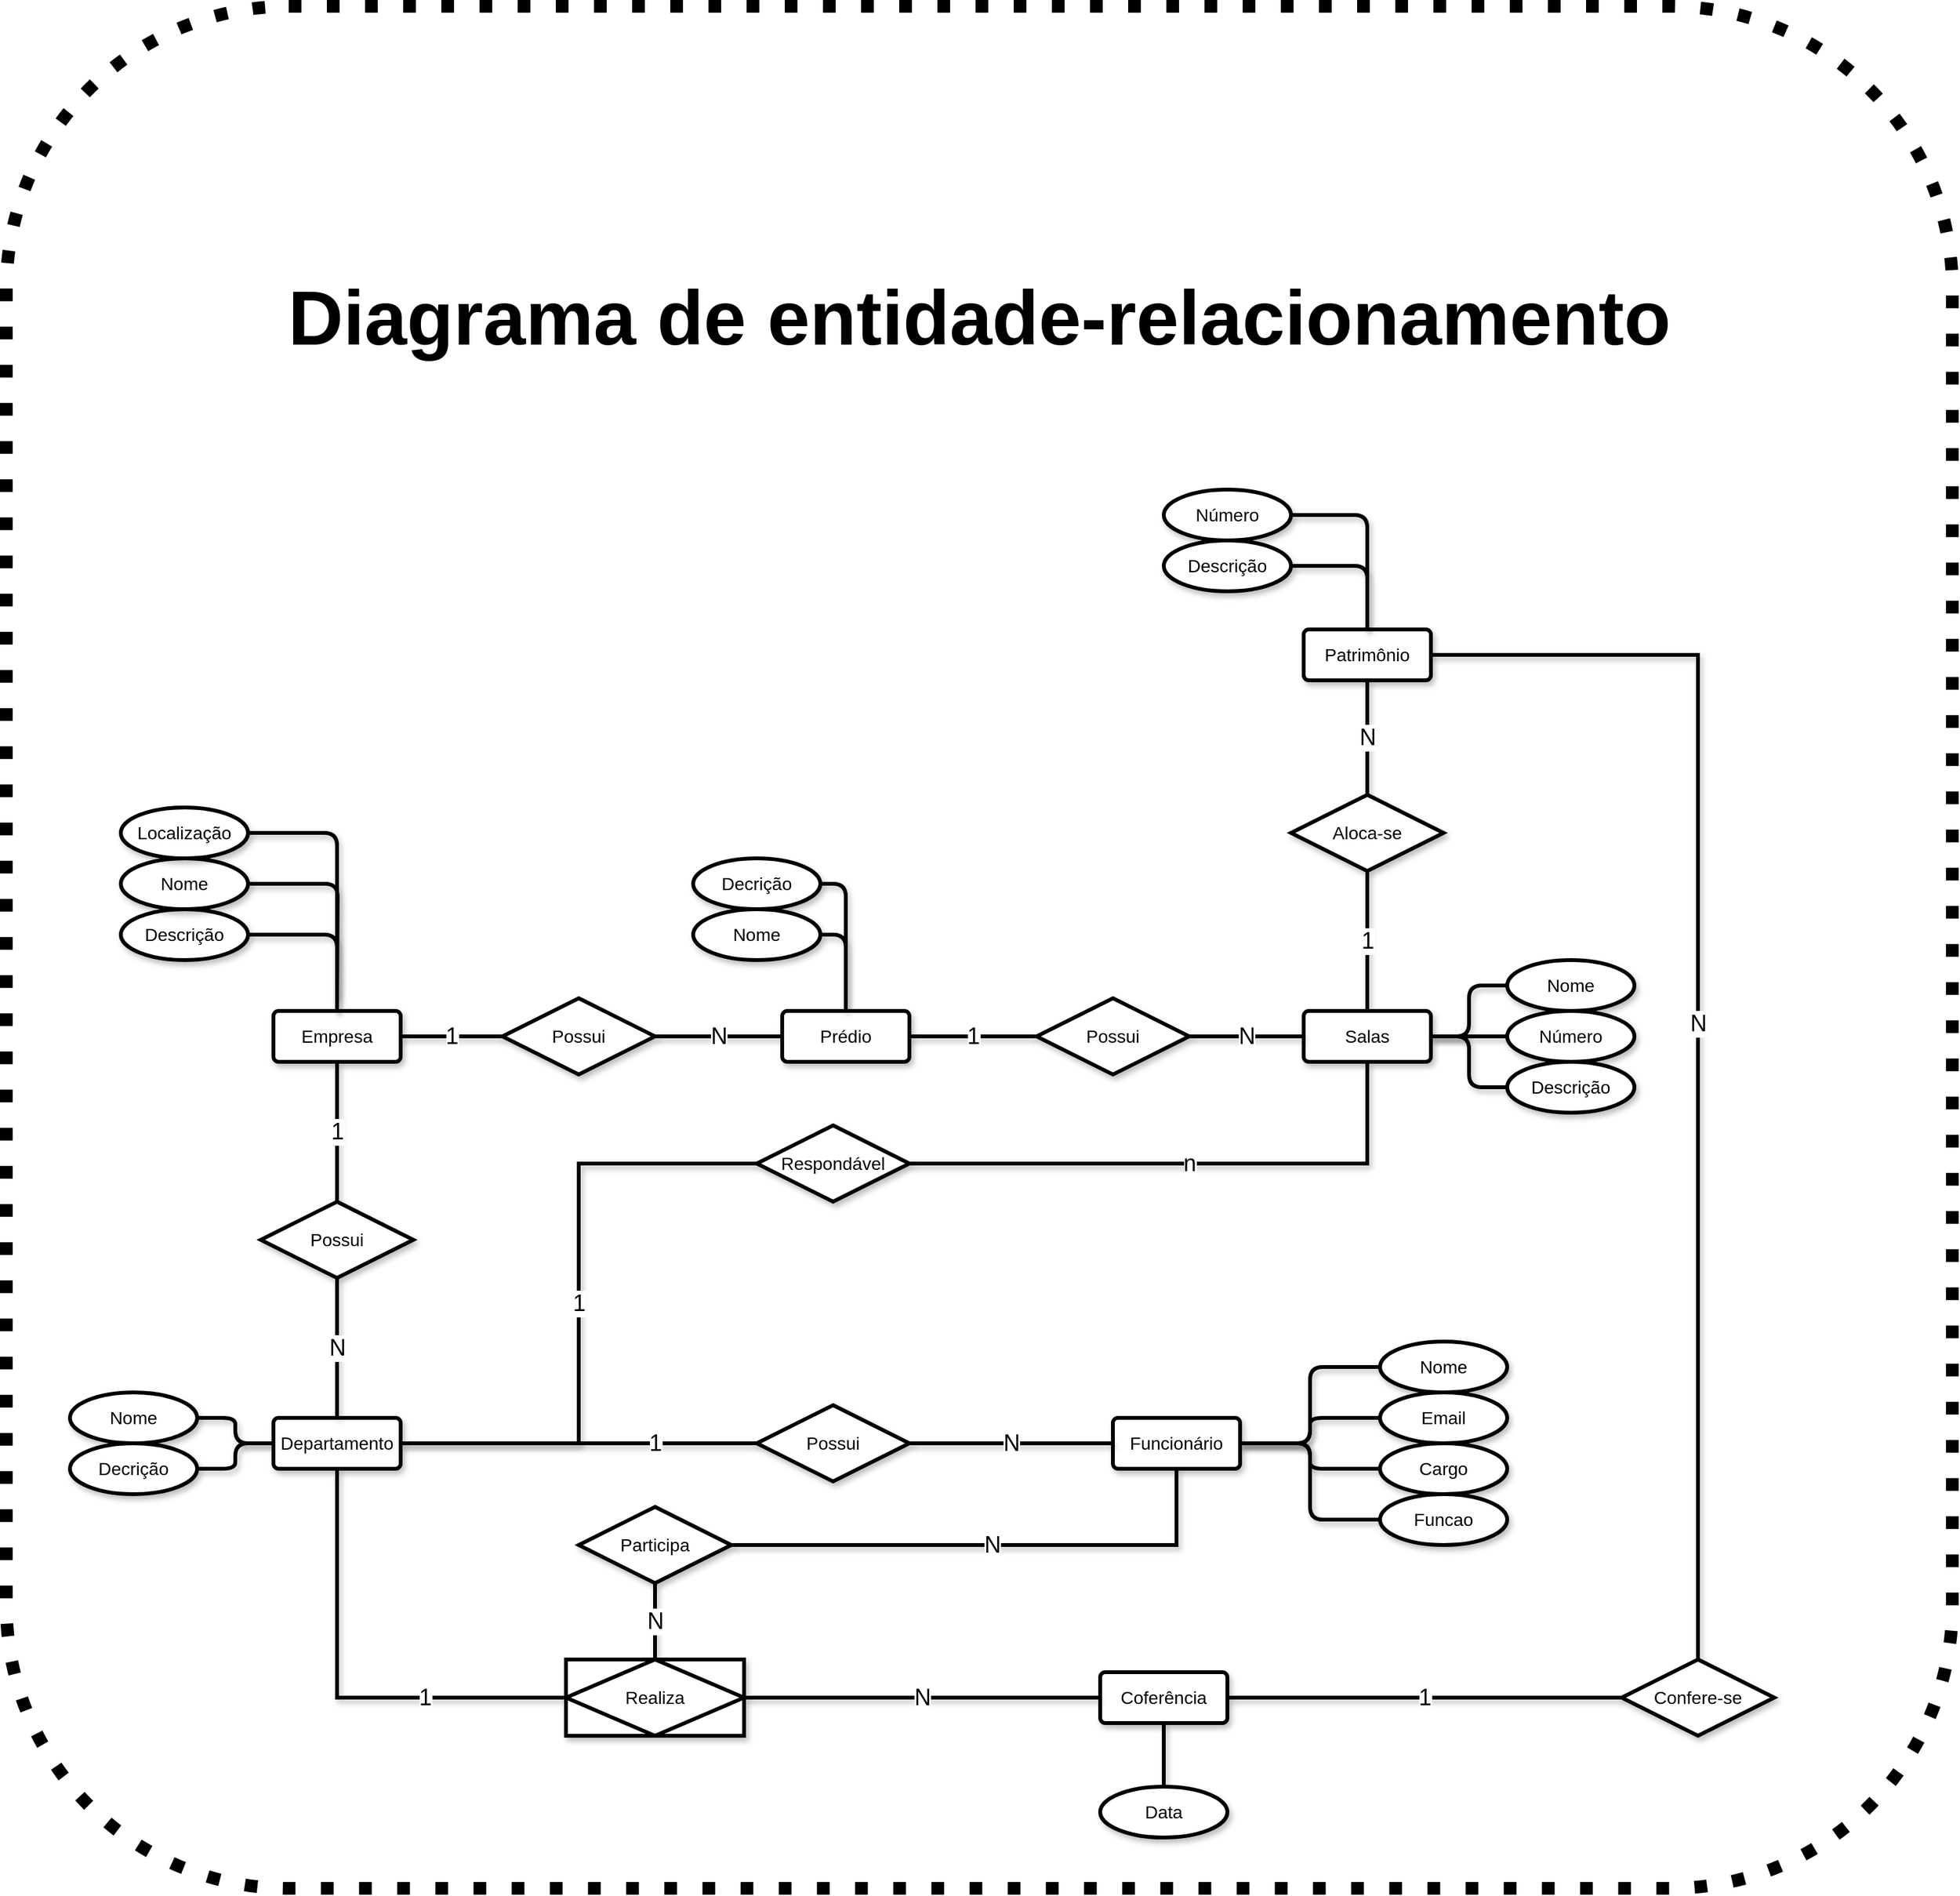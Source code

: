 <mxfile version="24.7.7">
  <diagram name="Page-1" id="T--bDFZihbW74El8pYaS">
    <mxGraphModel dx="5348" dy="2702" grid="1" gridSize="10" guides="1" tooltips="1" connect="1" arrows="1" fold="1" page="0" pageScale="1" pageWidth="850" pageHeight="1100" math="0" shadow="0">
      <root>
        <mxCell id="0" />
        <mxCell id="1" parent="0" />
        <mxCell id="7mthSx3CE8CJNTc02Vdj-50" value="Decrição" style="ellipse;whiteSpace=wrap;html=1;align=center;shadow=1;strokeWidth=3;fontSize=14;" parent="1" vertex="1">
          <mxGeometry x="-410" y="-160" width="100" height="40" as="geometry" />
        </mxCell>
        <mxCell id="7mthSx3CE8CJNTc02Vdj-47" style="edgeStyle=orthogonalEdgeStyle;rounded=1;orthogonalLoop=1;jettySize=auto;html=1;entryX=1;entryY=0.5;entryDx=0;entryDy=0;endArrow=none;endFill=0;curved=0;shadow=1;strokeWidth=3;fontSize=14;" parent="1" source="7mthSx3CE8CJNTc02Vdj-48" target="7mthSx3CE8CJNTc02Vdj-50" edge="1">
          <mxGeometry relative="1" as="geometry" />
        </mxCell>
        <mxCell id="7mthSx3CE8CJNTc02Vdj-65" value="N" style="edgeStyle=orthogonalEdgeStyle;rounded=0;orthogonalLoop=1;jettySize=auto;html=1;entryX=1;entryY=0.5;entryDx=0;entryDy=0;endArrow=none;endFill=0;strokeWidth=3;fontSize=18;shadow=1;" parent="1" source="7mthSx3CE8CJNTc02Vdj-48" target="7mthSx3CE8CJNTc02Vdj-63" edge="1">
          <mxGeometry relative="1" as="geometry" />
        </mxCell>
        <mxCell id="7mthSx3CE8CJNTc02Vdj-48" value="Prédio" style="rounded=1;arcSize=10;whiteSpace=wrap;html=1;align=center;shadow=1;strokeWidth=3;fontSize=14;" parent="1" vertex="1">
          <mxGeometry x="-340" y="-40" width="100" height="40" as="geometry" />
        </mxCell>
        <mxCell id="7mthSx3CE8CJNTc02Vdj-46" style="edgeStyle=orthogonalEdgeStyle;rounded=1;orthogonalLoop=1;jettySize=auto;html=1;entryX=1;entryY=0.5;entryDx=0;entryDy=0;endArrow=none;endFill=0;curved=0;shadow=1;strokeWidth=3;fontSize=14;" parent="1" source="7mthSx3CE8CJNTc02Vdj-48" target="7mthSx3CE8CJNTc02Vdj-49" edge="1">
          <mxGeometry relative="1" as="geometry" />
        </mxCell>
        <mxCell id="7mthSx3CE8CJNTc02Vdj-49" value="Nome" style="ellipse;whiteSpace=wrap;html=1;align=center;shadow=1;strokeWidth=3;fontSize=14;" parent="1" vertex="1">
          <mxGeometry x="-410" y="-120" width="100" height="40" as="geometry" />
        </mxCell>
        <mxCell id="7mthSx3CE8CJNTc02Vdj-27" style="edgeStyle=orthogonalEdgeStyle;rounded=1;orthogonalLoop=1;jettySize=auto;html=1;entryX=1;entryY=0.5;entryDx=0;entryDy=0;endArrow=none;endFill=0;curved=0;shadow=1;strokeWidth=3;fontSize=14;" parent="1" source="7mthSx3CE8CJNTc02Vdj-3" target="7mthSx3CE8CJNTc02Vdj-18" edge="1">
          <mxGeometry relative="1" as="geometry" />
        </mxCell>
        <mxCell id="7mthSx3CE8CJNTc02Vdj-28" style="edgeStyle=orthogonalEdgeStyle;rounded=1;orthogonalLoop=1;jettySize=auto;html=1;entryX=1;entryY=0.5;entryDx=0;entryDy=0;endArrow=none;endFill=0;curved=0;shadow=1;strokeWidth=3;fontSize=14;" parent="1" source="7mthSx3CE8CJNTc02Vdj-3" target="7mthSx3CE8CJNTc02Vdj-19" edge="1">
          <mxGeometry relative="1" as="geometry" />
        </mxCell>
        <mxCell id="7mthSx3CE8CJNTc02Vdj-85" value="1" style="edgeStyle=orthogonalEdgeStyle;rounded=0;orthogonalLoop=1;jettySize=auto;html=1;entryX=0;entryY=0.5;entryDx=0;entryDy=0;strokeWidth=3;endArrow=none;endFill=0;fontSize=18;shadow=1;" parent="1" source="7mthSx3CE8CJNTc02Vdj-3" target="7mthSx3CE8CJNTc02Vdj-84" edge="1">
          <mxGeometry relative="1" as="geometry">
            <Array as="points">
              <mxPoint x="-500" y="300" />
              <mxPoint x="-500" y="80" />
            </Array>
          </mxGeometry>
        </mxCell>
        <mxCell id="7mthSx3CE8CJNTc02Vdj-95" value="1" style="edgeStyle=orthogonalEdgeStyle;rounded=0;orthogonalLoop=1;jettySize=auto;html=1;entryX=0;entryY=0.5;entryDx=0;entryDy=0;strokeWidth=3;endArrow=none;endFill=0;exitX=0.5;exitY=1;exitDx=0;exitDy=0;fontSize=18;shadow=1;" parent="1" source="7mthSx3CE8CJNTc02Vdj-3" target="7mthSx3CE8CJNTc02Vdj-104" edge="1">
          <mxGeometry x="0.389" relative="1" as="geometry">
            <mxPoint x="-1" as="offset" />
          </mxGeometry>
        </mxCell>
        <mxCell id="7mthSx3CE8CJNTc02Vdj-3" value="Departamento" style="rounded=1;arcSize=10;whiteSpace=wrap;html=1;align=center;shadow=1;strokeWidth=3;container=0;fontSize=14;" parent="1" vertex="1">
          <mxGeometry x="-740" y="280" width="100" height="40" as="geometry" />
        </mxCell>
        <mxCell id="7mthSx3CE8CJNTc02Vdj-18" value="Nome" style="ellipse;whiteSpace=wrap;html=1;align=center;shadow=1;strokeWidth=3;container=0;fontSize=14;" parent="1" vertex="1">
          <mxGeometry x="-900" y="260" width="100" height="40" as="geometry" />
        </mxCell>
        <mxCell id="7mthSx3CE8CJNTc02Vdj-19" value="Decrição" style="ellipse;whiteSpace=wrap;html=1;align=center;shadow=1;strokeWidth=3;container=0;fontSize=14;" parent="1" vertex="1">
          <mxGeometry x="-900" y="300" width="100" height="40" as="geometry" />
        </mxCell>
        <mxCell id="7mthSx3CE8CJNTc02Vdj-5" value="Patrimônio" style="rounded=1;arcSize=10;whiteSpace=wrap;html=1;align=center;shadow=1;strokeWidth=3;container=0;fontSize=14;" parent="1" vertex="1">
          <mxGeometry x="70" y="-340" width="100" height="40" as="geometry" />
        </mxCell>
        <mxCell id="7mthSx3CE8CJNTc02Vdj-35" style="edgeStyle=orthogonalEdgeStyle;rounded=1;orthogonalLoop=1;jettySize=auto;html=1;entryX=0.5;entryY=0;entryDx=0;entryDy=0;endArrow=none;endFill=0;curved=0;shadow=1;strokeWidth=3;fontSize=14;" parent="1" source="7mthSx3CE8CJNTc02Vdj-20" target="7mthSx3CE8CJNTc02Vdj-5" edge="1">
          <mxGeometry relative="1" as="geometry" />
        </mxCell>
        <mxCell id="7mthSx3CE8CJNTc02Vdj-20" value="&lt;div style=&quot;font-size: 14px;&quot;&gt;Número&lt;/div&gt;" style="ellipse;whiteSpace=wrap;html=1;align=center;shadow=1;strokeWidth=3;container=0;fontSize=14;" parent="1" vertex="1">
          <mxGeometry x="-40" y="-450" width="100" height="40" as="geometry" />
        </mxCell>
        <mxCell id="7mthSx3CE8CJNTc02Vdj-36" style="edgeStyle=orthogonalEdgeStyle;rounded=1;orthogonalLoop=1;jettySize=auto;html=1;endArrow=none;endFill=0;curved=0;shadow=1;strokeWidth=3;entryX=0.5;entryY=0;entryDx=0;entryDy=0;fontSize=14;" parent="1" source="7mthSx3CE8CJNTc02Vdj-21" target="7mthSx3CE8CJNTc02Vdj-5" edge="1">
          <mxGeometry relative="1" as="geometry">
            <mxPoint x="70" y="-320" as="targetPoint" />
          </mxGeometry>
        </mxCell>
        <mxCell id="7mthSx3CE8CJNTc02Vdj-21" value="Descrição" style="ellipse;whiteSpace=wrap;html=1;align=center;shadow=1;strokeWidth=3;container=0;fontSize=14;" parent="1" vertex="1">
          <mxGeometry x="-40" y="-410" width="100" height="40" as="geometry" />
        </mxCell>
        <mxCell id="7mthSx3CE8CJNTc02Vdj-98" value="1" style="edgeStyle=orthogonalEdgeStyle;rounded=0;orthogonalLoop=1;jettySize=auto;html=1;entryX=0;entryY=0.5;entryDx=0;entryDy=0;strokeWidth=3;endArrow=none;endFill=0;fontSize=18;shadow=1;" parent="1" source="7mthSx3CE8CJNTc02Vdj-6" target="7mthSx3CE8CJNTc02Vdj-97" edge="1">
          <mxGeometry relative="1" as="geometry" />
        </mxCell>
        <mxCell id="7mthSx3CE8CJNTc02Vdj-6" value="Coferência" style="rounded=1;arcSize=10;whiteSpace=wrap;html=1;align=center;shadow=1;strokeWidth=3;container=0;fontSize=14;" parent="1" vertex="1">
          <mxGeometry x="-90" y="480" width="100" height="40" as="geometry" />
        </mxCell>
        <mxCell id="7mthSx3CE8CJNTc02Vdj-34" style="edgeStyle=orthogonalEdgeStyle;rounded=1;orthogonalLoop=1;jettySize=auto;html=1;endArrow=none;endFill=0;curved=0;shadow=1;strokeWidth=3;fontSize=14;" parent="1" source="7mthSx3CE8CJNTc02Vdj-26" target="7mthSx3CE8CJNTc02Vdj-6" edge="1">
          <mxGeometry relative="1" as="geometry" />
        </mxCell>
        <mxCell id="7mthSx3CE8CJNTc02Vdj-26" value="&lt;div style=&quot;font-size: 14px;&quot;&gt;Data&lt;/div&gt;" style="ellipse;whiteSpace=wrap;html=1;align=center;shadow=1;strokeWidth=3;container=0;fontSize=14;" parent="1" vertex="1">
          <mxGeometry x="-90" y="570" width="100" height="40" as="geometry" />
        </mxCell>
        <mxCell id="7mthSx3CE8CJNTc02Vdj-29" style="edgeStyle=orthogonalEdgeStyle;rounded=1;orthogonalLoop=1;jettySize=auto;html=1;entryX=0;entryY=0.5;entryDx=0;entryDy=0;endArrow=none;endFill=0;curved=0;shadow=1;strokeWidth=3;fontSize=14;" parent="1" source="7mthSx3CE8CJNTc02Vdj-4" target="7mthSx3CE8CJNTc02Vdj-22" edge="1">
          <mxGeometry relative="1" as="geometry" />
        </mxCell>
        <mxCell id="7mthSx3CE8CJNTc02Vdj-30" style="edgeStyle=orthogonalEdgeStyle;rounded=1;orthogonalLoop=1;jettySize=auto;html=1;entryX=0;entryY=0.5;entryDx=0;entryDy=0;endArrow=none;endFill=0;curved=0;shadow=1;strokeWidth=3;fontSize=14;" parent="1" source="7mthSx3CE8CJNTc02Vdj-4" target="7mthSx3CE8CJNTc02Vdj-23" edge="1">
          <mxGeometry relative="1" as="geometry" />
        </mxCell>
        <mxCell id="7mthSx3CE8CJNTc02Vdj-31" style="edgeStyle=orthogonalEdgeStyle;rounded=1;orthogonalLoop=1;jettySize=auto;html=1;entryX=0;entryY=0.5;entryDx=0;entryDy=0;endArrow=none;endFill=0;curved=0;shadow=1;strokeWidth=3;fontSize=14;" parent="1" source="7mthSx3CE8CJNTc02Vdj-4" target="7mthSx3CE8CJNTc02Vdj-24" edge="1">
          <mxGeometry relative="1" as="geometry" />
        </mxCell>
        <mxCell id="7mthSx3CE8CJNTc02Vdj-32" style="edgeStyle=orthogonalEdgeStyle;rounded=1;orthogonalLoop=1;jettySize=auto;html=1;entryX=0;entryY=0.5;entryDx=0;entryDy=0;endArrow=none;endFill=0;curved=0;shadow=1;strokeWidth=3;fontSize=14;" parent="1" source="7mthSx3CE8CJNTc02Vdj-4" target="7mthSx3CE8CJNTc02Vdj-25" edge="1">
          <mxGeometry relative="1" as="geometry" />
        </mxCell>
        <mxCell id="7mthSx3CE8CJNTc02Vdj-102" value="N" style="edgeStyle=orthogonalEdgeStyle;rounded=0;orthogonalLoop=1;jettySize=auto;html=1;entryX=1;entryY=0.5;entryDx=0;entryDy=0;endArrow=none;endFill=0;strokeWidth=3;fontSize=18;shadow=1;" parent="1" source="7mthSx3CE8CJNTc02Vdj-4" target="7mthSx3CE8CJNTc02Vdj-101" edge="1">
          <mxGeometry relative="1" as="geometry">
            <mxPoint x="-30" y="420" as="targetPoint" />
            <Array as="points">
              <mxPoint x="-30" y="380" />
            </Array>
          </mxGeometry>
        </mxCell>
        <mxCell id="7mthSx3CE8CJNTc02Vdj-4" value="&lt;div style=&quot;font-size: 14px;&quot;&gt;Funcionário&lt;/div&gt;" style="rounded=1;arcSize=10;whiteSpace=wrap;html=1;align=center;shadow=1;strokeWidth=3;container=0;fontSize=14;" parent="1" vertex="1">
          <mxGeometry x="-80" y="280" width="100" height="40" as="geometry" />
        </mxCell>
        <mxCell id="7mthSx3CE8CJNTc02Vdj-22" value="Nome" style="ellipse;whiteSpace=wrap;html=1;align=center;shadow=1;strokeWidth=3;container=0;fontSize=14;" parent="1" vertex="1">
          <mxGeometry x="130" y="220" width="100" height="40" as="geometry" />
        </mxCell>
        <mxCell id="7mthSx3CE8CJNTc02Vdj-23" value="Email" style="ellipse;whiteSpace=wrap;html=1;align=center;shadow=1;strokeWidth=3;container=0;fontSize=14;" parent="1" vertex="1">
          <mxGeometry x="130" y="260" width="100" height="40" as="geometry" />
        </mxCell>
        <mxCell id="7mthSx3CE8CJNTc02Vdj-24" value="Cargo" style="ellipse;whiteSpace=wrap;html=1;align=center;shadow=1;strokeWidth=3;container=0;fontSize=14;" parent="1" vertex="1">
          <mxGeometry x="130" y="300" width="100" height="40" as="geometry" />
        </mxCell>
        <mxCell id="7mthSx3CE8CJNTc02Vdj-25" value="Funcao" style="ellipse;whiteSpace=wrap;html=1;align=center;shadow=1;strokeWidth=3;container=0;fontSize=14;" parent="1" vertex="1">
          <mxGeometry x="130" y="340" width="100" height="40" as="geometry" />
        </mxCell>
        <mxCell id="7mthSx3CE8CJNTc02Vdj-92" value="1" style="edgeStyle=orthogonalEdgeStyle;rounded=0;orthogonalLoop=1;jettySize=auto;html=1;entryX=0.5;entryY=1;entryDx=0;entryDy=0;strokeWidth=3;endArrow=none;endFill=0;fontSize=18;shadow=1;" parent="1" source="7mthSx3CE8CJNTc02Vdj-2" target="7mthSx3CE8CJNTc02Vdj-91" edge="1">
          <mxGeometry relative="1" as="geometry" />
        </mxCell>
        <mxCell id="7mthSx3CE8CJNTc02Vdj-2" value="Salas" style="rounded=1;arcSize=10;whiteSpace=wrap;html=1;align=center;shadow=1;strokeWidth=3;container=0;fontSize=14;" parent="1" vertex="1">
          <mxGeometry x="70" y="-40" width="100" height="40" as="geometry" />
        </mxCell>
        <mxCell id="7mthSx3CE8CJNTc02Vdj-14" style="edgeStyle=orthogonalEdgeStyle;rounded=1;orthogonalLoop=1;jettySize=auto;html=1;curved=0;endArrow=none;endFill=0;shadow=1;strokeWidth=3;fontSize=14;" parent="1" source="7mthSx3CE8CJNTc02Vdj-11" target="7mthSx3CE8CJNTc02Vdj-2" edge="1">
          <mxGeometry relative="1" as="geometry" />
        </mxCell>
        <mxCell id="7mthSx3CE8CJNTc02Vdj-11" value="&lt;div style=&quot;font-size: 14px;&quot;&gt;Nome&lt;/div&gt;" style="ellipse;whiteSpace=wrap;html=1;align=center;shadow=1;strokeWidth=3;container=0;fontSize=14;" parent="1" vertex="1">
          <mxGeometry x="230" y="-80" width="100" height="40" as="geometry" />
        </mxCell>
        <mxCell id="7mthSx3CE8CJNTc02Vdj-15" style="edgeStyle=orthogonalEdgeStyle;rounded=1;orthogonalLoop=1;jettySize=auto;html=1;curved=0;endArrow=none;endFill=0;shadow=1;strokeWidth=3;entryX=1;entryY=0.5;entryDx=0;entryDy=0;fontSize=14;" parent="1" source="7mthSx3CE8CJNTc02Vdj-12" target="7mthSx3CE8CJNTc02Vdj-2" edge="1">
          <mxGeometry relative="1" as="geometry">
            <mxPoint x="130" y="80" as="targetPoint" />
          </mxGeometry>
        </mxCell>
        <mxCell id="7mthSx3CE8CJNTc02Vdj-12" value="Número" style="ellipse;whiteSpace=wrap;html=1;align=center;shadow=1;strokeWidth=3;container=0;fontSize=14;" parent="1" vertex="1">
          <mxGeometry x="230" y="-40" width="100" height="40" as="geometry" />
        </mxCell>
        <mxCell id="7mthSx3CE8CJNTc02Vdj-16" style="edgeStyle=orthogonalEdgeStyle;rounded=1;orthogonalLoop=1;jettySize=auto;html=1;entryX=1;entryY=0.5;entryDx=0;entryDy=0;curved=0;endArrow=none;endFill=0;shadow=1;strokeWidth=3;fontSize=14;" parent="1" source="7mthSx3CE8CJNTc02Vdj-13" target="7mthSx3CE8CJNTc02Vdj-2" edge="1">
          <mxGeometry relative="1" as="geometry" />
        </mxCell>
        <mxCell id="7mthSx3CE8CJNTc02Vdj-13" value="Descrição" style="ellipse;whiteSpace=wrap;html=1;align=center;shadow=1;strokeWidth=3;container=0;fontSize=14;" parent="1" vertex="1">
          <mxGeometry x="230" width="100" height="40" as="geometry" />
        </mxCell>
        <mxCell id="7mthSx3CE8CJNTc02Vdj-63" value="Possui" style="shape=rhombus;perimeter=rhombusPerimeter;whiteSpace=wrap;html=1;align=center;shadow=1;strokeWidth=3;fontSize=14;" parent="1" vertex="1">
          <mxGeometry x="-560" y="-50" width="120" height="60" as="geometry" />
        </mxCell>
        <mxCell id="7mthSx3CE8CJNTc02Vdj-64" value="&lt;div style=&quot;font-size: 18px;&quot;&gt;1&lt;/div&gt;" style="edgeStyle=orthogonalEdgeStyle;rounded=0;orthogonalLoop=1;jettySize=auto;html=1;entryX=0;entryY=0.5;entryDx=0;entryDy=0;endArrow=none;endFill=0;strokeWidth=3;fontSize=18;shadow=1;" parent="1" source="7mthSx3CE8CJNTc02Vdj-1" target="7mthSx3CE8CJNTc02Vdj-63" edge="1">
          <mxGeometry relative="1" as="geometry" />
        </mxCell>
        <mxCell id="7mthSx3CE8CJNTc02Vdj-69" value="N" style="edgeStyle=orthogonalEdgeStyle;rounded=0;orthogonalLoop=1;jettySize=auto;html=1;entryX=0.5;entryY=1;entryDx=0;entryDy=0;endArrow=none;endFill=0;strokeWidth=3;exitX=0.5;exitY=0;exitDx=0;exitDy=0;fontSize=18;shadow=1;" parent="1" source="7mthSx3CE8CJNTc02Vdj-3" target="7mthSx3CE8CJNTc02Vdj-70" edge="1">
          <mxGeometry relative="1" as="geometry">
            <mxPoint x="-330" y="130" as="sourcePoint" />
          </mxGeometry>
        </mxCell>
        <mxCell id="7mthSx3CE8CJNTc02Vdj-70" value="Possui" style="shape=rhombus;perimeter=rhombusPerimeter;whiteSpace=wrap;html=1;align=center;shadow=1;strokeWidth=3;fontSize=14;" parent="1" vertex="1">
          <mxGeometry x="-750" y="110" width="120" height="60" as="geometry" />
        </mxCell>
        <mxCell id="7mthSx3CE8CJNTc02Vdj-71" value="&lt;div style=&quot;font-size: 18px;&quot;&gt;1&lt;/div&gt;" style="edgeStyle=orthogonalEdgeStyle;rounded=0;orthogonalLoop=1;jettySize=auto;html=1;endArrow=none;endFill=0;strokeWidth=3;exitX=0.5;exitY=1;exitDx=0;exitDy=0;entryX=0.5;entryY=0;entryDx=0;entryDy=0;fontSize=18;shadow=1;" parent="1" source="7mthSx3CE8CJNTc02Vdj-1" target="7mthSx3CE8CJNTc02Vdj-70" edge="1">
          <mxGeometry relative="1" as="geometry">
            <mxPoint x="-720" y="130" as="sourcePoint" />
            <mxPoint x="-530" y="90" as="targetPoint" />
          </mxGeometry>
        </mxCell>
        <mxCell id="7mthSx3CE8CJNTc02Vdj-81" value="N" style="edgeStyle=orthogonalEdgeStyle;rounded=0;orthogonalLoop=1;jettySize=auto;html=1;entryX=1;entryY=0.5;entryDx=0;entryDy=0;endArrow=none;endFill=0;strokeWidth=3;exitX=0;exitY=0.5;exitDx=0;exitDy=0;fontSize=18;shadow=1;" parent="1" source="7mthSx3CE8CJNTc02Vdj-2" target="7mthSx3CE8CJNTc02Vdj-82" edge="1">
          <mxGeometry relative="1" as="geometry">
            <mxPoint x="70" y="-90" as="sourcePoint" />
          </mxGeometry>
        </mxCell>
        <mxCell id="7mthSx3CE8CJNTc02Vdj-82" value="Possui" style="shape=rhombus;perimeter=rhombusPerimeter;whiteSpace=wrap;html=1;align=center;shadow=1;strokeWidth=3;fontSize=14;" parent="1" vertex="1">
          <mxGeometry x="-140" y="-50" width="120" height="60" as="geometry" />
        </mxCell>
        <mxCell id="7mthSx3CE8CJNTc02Vdj-83" value="&lt;div style=&quot;font-size: 18px;&quot;&gt;1&lt;/div&gt;" style="edgeStyle=orthogonalEdgeStyle;rounded=0;orthogonalLoop=1;jettySize=auto;html=1;entryX=0;entryY=0.5;entryDx=0;entryDy=0;endArrow=none;endFill=0;strokeWidth=3;exitX=1;exitY=0.5;exitDx=0;exitDy=0;fontSize=18;shadow=1;" parent="1" source="7mthSx3CE8CJNTc02Vdj-48" target="7mthSx3CE8CJNTc02Vdj-82" edge="1">
          <mxGeometry relative="1" as="geometry">
            <mxPoint x="-230" y="-90" as="sourcePoint" />
          </mxGeometry>
        </mxCell>
        <mxCell id="7mthSx3CE8CJNTc02Vdj-1" value="&lt;div style=&quot;font-size: 14px;&quot;&gt;Empresa&lt;/div&gt;" style="rounded=1;arcSize=10;whiteSpace=wrap;html=1;align=center;shadow=1;strokeWidth=3;fontSize=14;" parent="1" vertex="1">
          <mxGeometry x="-740" y="-40" width="100" height="40" as="geometry" />
        </mxCell>
        <mxCell id="7mthSx3CE8CJNTc02Vdj-10" style="edgeStyle=orthogonalEdgeStyle;rounded=1;orthogonalLoop=1;jettySize=auto;html=1;entryX=0.5;entryY=0;entryDx=0;entryDy=0;curved=0;endArrow=none;endFill=0;strokeColor=default;shadow=1;strokeWidth=3;fontSize=14;" parent="1" source="7mthSx3CE8CJNTc02Vdj-7" target="7mthSx3CE8CJNTc02Vdj-1" edge="1">
          <mxGeometry relative="1" as="geometry" />
        </mxCell>
        <mxCell id="7mthSx3CE8CJNTc02Vdj-7" value="&lt;div style=&quot;font-size: 14px;&quot;&gt;Descrição&lt;/div&gt;" style="ellipse;whiteSpace=wrap;html=1;align=center;shadow=1;strokeWidth=3;fontSize=14;" parent="1" vertex="1">
          <mxGeometry x="-860" y="-120" width="100" height="40" as="geometry" />
        </mxCell>
        <mxCell id="7mthSx3CE8CJNTc02Vdj-9" style="edgeStyle=orthogonalEdgeStyle;rounded=1;orthogonalLoop=1;jettySize=auto;html=1;exitX=1;exitY=0.5;exitDx=0;exitDy=0;endArrow=none;endFill=0;curved=0;shadow=1;strokeWidth=3;fontSize=14;" parent="1" source="7mthSx3CE8CJNTc02Vdj-8" edge="1">
          <mxGeometry relative="1" as="geometry">
            <mxPoint x="-690" y="-50" as="targetPoint" />
          </mxGeometry>
        </mxCell>
        <mxCell id="7mthSx3CE8CJNTc02Vdj-8" value="Nome" style="ellipse;whiteSpace=wrap;html=1;align=center;shadow=1;strokeWidth=3;fontSize=14;" parent="1" vertex="1">
          <mxGeometry x="-860" y="-160" width="100" height="40" as="geometry" />
        </mxCell>
        <mxCell id="7mthSx3CE8CJNTc02Vdj-86" value="n" style="edgeStyle=orthogonalEdgeStyle;rounded=0;orthogonalLoop=1;jettySize=auto;html=1;strokeWidth=3;endArrow=none;endFill=0;fontSize=18;shadow=1;" parent="1" source="7mthSx3CE8CJNTc02Vdj-84" target="7mthSx3CE8CJNTc02Vdj-2" edge="1">
          <mxGeometry relative="1" as="geometry" />
        </mxCell>
        <mxCell id="7mthSx3CE8CJNTc02Vdj-84" value="Respondável" style="shape=rhombus;perimeter=rhombusPerimeter;whiteSpace=wrap;html=1;align=center;strokeWidth=3;fontSize=14;shadow=1;" parent="1" vertex="1">
          <mxGeometry x="-360" y="50" width="120" height="60" as="geometry" />
        </mxCell>
        <mxCell id="7mthSx3CE8CJNTc02Vdj-88" value="N" style="edgeStyle=orthogonalEdgeStyle;rounded=0;orthogonalLoop=1;jettySize=auto;html=1;entryX=1;entryY=0.5;entryDx=0;entryDy=0;endArrow=none;endFill=0;strokeWidth=3;exitX=0;exitY=0.5;exitDx=0;exitDy=0;fontSize=18;shadow=1;" parent="1" source="7mthSx3CE8CJNTc02Vdj-4" target="7mthSx3CE8CJNTc02Vdj-89" edge="1">
          <mxGeometry relative="1" as="geometry">
            <mxPoint x="-70" y="320" as="sourcePoint" />
          </mxGeometry>
        </mxCell>
        <mxCell id="7mthSx3CE8CJNTc02Vdj-89" value="Possui" style="shape=rhombus;perimeter=rhombusPerimeter;whiteSpace=wrap;html=1;align=center;shadow=1;strokeWidth=3;fontSize=14;" parent="1" vertex="1">
          <mxGeometry x="-360" y="270" width="120" height="60" as="geometry" />
        </mxCell>
        <mxCell id="7mthSx3CE8CJNTc02Vdj-90" value="&lt;div style=&quot;font-size: 18px;&quot;&gt;1&lt;/div&gt;" style="edgeStyle=orthogonalEdgeStyle;rounded=0;orthogonalLoop=1;jettySize=auto;html=1;entryX=0;entryY=0.5;entryDx=0;entryDy=0;endArrow=none;endFill=0;strokeWidth=3;exitX=1;exitY=0.5;exitDx=0;exitDy=0;fontSize=18;shadow=1;" parent="1" source="7mthSx3CE8CJNTc02Vdj-3" target="7mthSx3CE8CJNTc02Vdj-89" edge="1">
          <mxGeometry x="0.429" relative="1" as="geometry">
            <mxPoint x="-640" y="390" as="sourcePoint" />
            <mxPoint as="offset" />
          </mxGeometry>
        </mxCell>
        <mxCell id="7mthSx3CE8CJNTc02Vdj-93" value="N" style="edgeStyle=orthogonalEdgeStyle;rounded=0;orthogonalLoop=1;jettySize=auto;html=1;exitX=0.5;exitY=0;exitDx=0;exitDy=0;entryX=0.5;entryY=1;entryDx=0;entryDy=0;strokeWidth=3;endArrow=none;endFill=0;fontSize=18;shadow=1;" parent="1" source="7mthSx3CE8CJNTc02Vdj-91" target="7mthSx3CE8CJNTc02Vdj-5" edge="1">
          <mxGeometry relative="1" as="geometry" />
        </mxCell>
        <mxCell id="7mthSx3CE8CJNTc02Vdj-91" value="&lt;div style=&quot;font-size: 14px;&quot;&gt;Aloca-se&lt;/div&gt;" style="shape=rhombus;perimeter=rhombusPerimeter;whiteSpace=wrap;html=1;align=center;strokeWidth=3;fontSize=14;shadow=1;" parent="1" vertex="1">
          <mxGeometry x="60" y="-210" width="120" height="60" as="geometry" />
        </mxCell>
        <mxCell id="7mthSx3CE8CJNTc02Vdj-96" value="N" style="edgeStyle=orthogonalEdgeStyle;rounded=0;orthogonalLoop=1;jettySize=auto;html=1;entryX=0;entryY=0.5;entryDx=0;entryDy=0;strokeWidth=3;endArrow=none;endFill=0;exitX=1;exitY=0.5;exitDx=0;exitDy=0;fontSize=18;shadow=1;" parent="1" source="7mthSx3CE8CJNTc02Vdj-104" target="7mthSx3CE8CJNTc02Vdj-6" edge="1">
          <mxGeometry relative="1" as="geometry" />
        </mxCell>
        <mxCell id="7mthSx3CE8CJNTc02Vdj-99" value="N" style="edgeStyle=orthogonalEdgeStyle;rounded=0;orthogonalLoop=1;jettySize=auto;html=1;entryX=1;entryY=0.5;entryDx=0;entryDy=0;strokeWidth=3;endArrow=none;endFill=0;fontSize=18;shadow=1;" parent="1" source="7mthSx3CE8CJNTc02Vdj-97" target="7mthSx3CE8CJNTc02Vdj-5" edge="1">
          <mxGeometry relative="1" as="geometry">
            <mxPoint x="462.857" y="-330" as="targetPoint" />
            <Array as="points">
              <mxPoint x="380" y="510" />
              <mxPoint x="380" y="-320" />
            </Array>
          </mxGeometry>
        </mxCell>
        <mxCell id="7mthSx3CE8CJNTc02Vdj-97" value="&lt;div style=&quot;font-size: 14px;&quot;&gt;Confere-se&lt;/div&gt;" style="shape=rhombus;perimeter=rhombusPerimeter;whiteSpace=wrap;html=1;align=center;strokeWidth=3;fontSize=14;shadow=1;" parent="1" vertex="1">
          <mxGeometry x="320" y="470" width="120" height="60" as="geometry" />
        </mxCell>
        <mxCell id="7mthSx3CE8CJNTc02Vdj-103" value="N" style="edgeStyle=orthogonalEdgeStyle;rounded=0;orthogonalLoop=1;jettySize=auto;html=1;exitX=0.5;exitY=1;exitDx=0;exitDy=0;endArrow=none;endFill=0;strokeWidth=3;entryX=0.5;entryY=0;entryDx=0;entryDy=0;fontSize=18;shadow=1;" parent="1" source="7mthSx3CE8CJNTc02Vdj-101" target="7mthSx3CE8CJNTc02Vdj-104" edge="1">
          <mxGeometry relative="1" as="geometry">
            <mxPoint x="-460" y="460" as="targetPoint" />
            <Array as="points">
              <mxPoint x="-440" y="430" />
              <mxPoint x="-440" y="430" />
            </Array>
          </mxGeometry>
        </mxCell>
        <mxCell id="7mthSx3CE8CJNTc02Vdj-101" value="Participa" style="shape=rhombus;perimeter=rhombusPerimeter;whiteSpace=wrap;html=1;align=center;strokeWidth=3;fontSize=14;shadow=1;" parent="1" vertex="1">
          <mxGeometry x="-500" y="350" width="120" height="60" as="geometry" />
        </mxCell>
        <mxCell id="7mthSx3CE8CJNTc02Vdj-104" value="Realiza" style="shape=associativeEntity;whiteSpace=wrap;html=1;align=center;strokeWidth=3;fontSize=14;shadow=1;" parent="1" vertex="1">
          <mxGeometry x="-510" y="470" width="140" height="60" as="geometry" />
        </mxCell>
        <mxCell id="UPPQqZE5-UTuApqP6BNS-2" style="edgeStyle=orthogonalEdgeStyle;rounded=1;orthogonalLoop=1;jettySize=auto;html=1;entryX=0.5;entryY=0;entryDx=0;entryDy=0;shadow=1;strokeWidth=3;curved=0;endArrow=none;endFill=0;" edge="1" parent="1" source="UPPQqZE5-UTuApqP6BNS-1" target="7mthSx3CE8CJNTc02Vdj-1">
          <mxGeometry relative="1" as="geometry" />
        </mxCell>
        <mxCell id="UPPQqZE5-UTuApqP6BNS-1" value="Localização" style="ellipse;whiteSpace=wrap;html=1;align=center;shadow=1;strokeWidth=3;fontSize=14;" vertex="1" parent="1">
          <mxGeometry x="-860" y="-200" width="100" height="40" as="geometry" />
        </mxCell>
        <mxCell id="UPPQqZE5-UTuApqP6BNS-4" value="" style="rounded=1;whiteSpace=wrap;html=1;strokeColor=default;dashed=1;dashPattern=1 2;fillColor=none;strokeWidth=10;" vertex="1" parent="1">
          <mxGeometry x="-950" y="-830" width="1530" height="1480" as="geometry" />
        </mxCell>
        <mxCell id="UPPQqZE5-UTuApqP6BNS-6" value="&lt;div&gt;&lt;font style=&quot;font-size: 60px;&quot;&gt;&lt;b&gt;Diagrama de entidade-relacionamento&lt;/b&gt;&lt;/font&gt;&lt;/div&gt;" style="text;html=1;align=center;verticalAlign=middle;whiteSpace=wrap;rounded=0;strokeWidth=30;" vertex="1" parent="1">
          <mxGeometry x="-880" y="-730" width="1390" height="290" as="geometry" />
        </mxCell>
      </root>
    </mxGraphModel>
  </diagram>
</mxfile>
